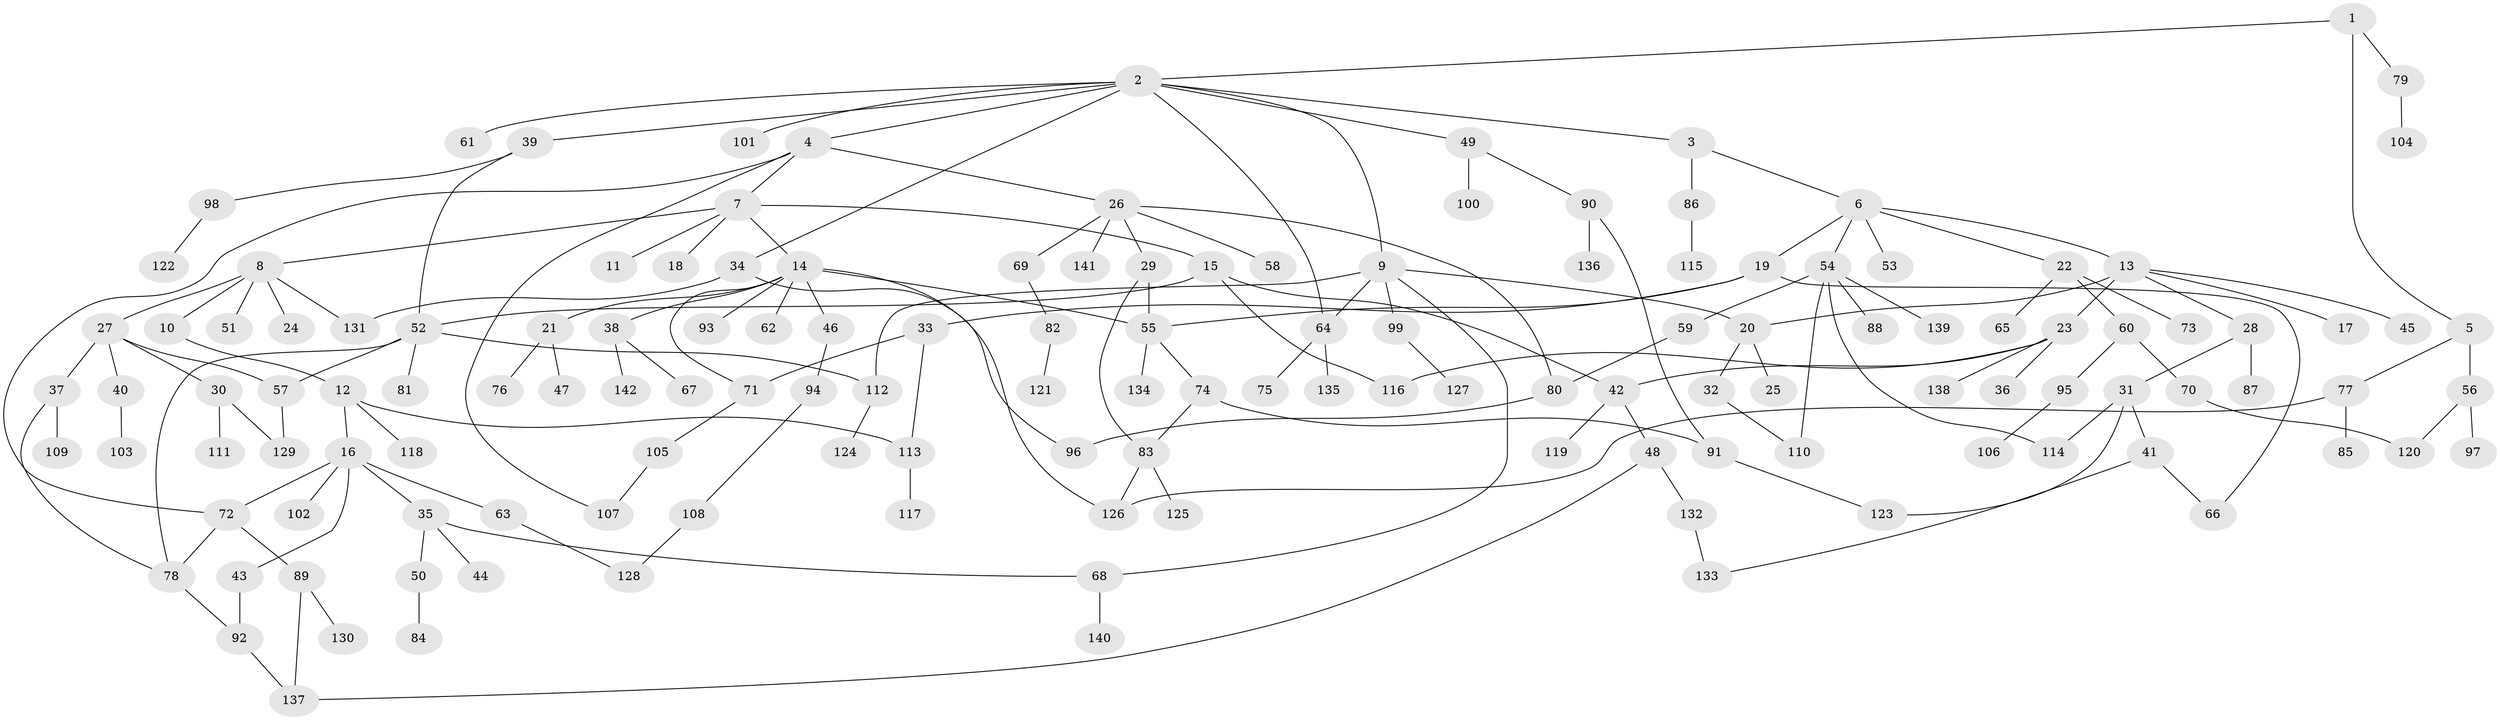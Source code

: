 // coarse degree distribution, {4: 0.08080808080808081, 9: 0.010101010101010102, 3: 0.12121212121212122, 5: 0.10101010101010101, 10: 0.010101010101010102, 7: 0.010101010101010102, 2: 0.23232323232323232, 8: 0.030303030303030304, 6: 0.020202020202020204, 1: 0.3838383838383838}
// Generated by graph-tools (version 1.1) at 2025/41/03/06/25 10:41:31]
// undirected, 142 vertices, 175 edges
graph export_dot {
graph [start="1"]
  node [color=gray90,style=filled];
  1;
  2;
  3;
  4;
  5;
  6;
  7;
  8;
  9;
  10;
  11;
  12;
  13;
  14;
  15;
  16;
  17;
  18;
  19;
  20;
  21;
  22;
  23;
  24;
  25;
  26;
  27;
  28;
  29;
  30;
  31;
  32;
  33;
  34;
  35;
  36;
  37;
  38;
  39;
  40;
  41;
  42;
  43;
  44;
  45;
  46;
  47;
  48;
  49;
  50;
  51;
  52;
  53;
  54;
  55;
  56;
  57;
  58;
  59;
  60;
  61;
  62;
  63;
  64;
  65;
  66;
  67;
  68;
  69;
  70;
  71;
  72;
  73;
  74;
  75;
  76;
  77;
  78;
  79;
  80;
  81;
  82;
  83;
  84;
  85;
  86;
  87;
  88;
  89;
  90;
  91;
  92;
  93;
  94;
  95;
  96;
  97;
  98;
  99;
  100;
  101;
  102;
  103;
  104;
  105;
  106;
  107;
  108;
  109;
  110;
  111;
  112;
  113;
  114;
  115;
  116;
  117;
  118;
  119;
  120;
  121;
  122;
  123;
  124;
  125;
  126;
  127;
  128;
  129;
  130;
  131;
  132;
  133;
  134;
  135;
  136;
  137;
  138;
  139;
  140;
  141;
  142;
  1 -- 2;
  1 -- 5;
  1 -- 79;
  2 -- 3;
  2 -- 4;
  2 -- 9;
  2 -- 34;
  2 -- 39;
  2 -- 49;
  2 -- 61;
  2 -- 64;
  2 -- 101;
  3 -- 6;
  3 -- 86;
  4 -- 7;
  4 -- 26;
  4 -- 107;
  4 -- 72;
  5 -- 56;
  5 -- 77;
  6 -- 13;
  6 -- 19;
  6 -- 22;
  6 -- 53;
  6 -- 54;
  7 -- 8;
  7 -- 11;
  7 -- 14;
  7 -- 15;
  7 -- 18;
  8 -- 10;
  8 -- 24;
  8 -- 27;
  8 -- 51;
  8 -- 131;
  9 -- 20;
  9 -- 68;
  9 -- 99;
  9 -- 64;
  9 -- 112;
  10 -- 12;
  12 -- 16;
  12 -- 118;
  12 -- 113;
  13 -- 17;
  13 -- 23;
  13 -- 28;
  13 -- 45;
  13 -- 20;
  14 -- 21;
  14 -- 38;
  14 -- 46;
  14 -- 62;
  14 -- 71;
  14 -- 93;
  14 -- 126;
  14 -- 55;
  15 -- 52;
  15 -- 116;
  15 -- 42;
  16 -- 35;
  16 -- 43;
  16 -- 63;
  16 -- 72;
  16 -- 102;
  19 -- 33;
  19 -- 55;
  19 -- 66;
  20 -- 25;
  20 -- 32;
  21 -- 47;
  21 -- 76;
  22 -- 60;
  22 -- 65;
  22 -- 73;
  23 -- 36;
  23 -- 42;
  23 -- 116;
  23 -- 138;
  26 -- 29;
  26 -- 58;
  26 -- 69;
  26 -- 141;
  26 -- 80;
  27 -- 30;
  27 -- 37;
  27 -- 40;
  27 -- 57;
  28 -- 31;
  28 -- 87;
  29 -- 83;
  29 -- 55;
  30 -- 111;
  30 -- 129;
  31 -- 41;
  31 -- 123;
  31 -- 114;
  32 -- 110;
  33 -- 113;
  33 -- 71;
  34 -- 96;
  34 -- 131;
  35 -- 44;
  35 -- 50;
  35 -- 68;
  37 -- 109;
  37 -- 78;
  38 -- 67;
  38 -- 142;
  39 -- 98;
  39 -- 52;
  40 -- 103;
  41 -- 66;
  41 -- 133;
  42 -- 48;
  42 -- 119;
  43 -- 92;
  46 -- 94;
  48 -- 132;
  48 -- 137;
  49 -- 90;
  49 -- 100;
  50 -- 84;
  52 -- 57;
  52 -- 81;
  52 -- 112;
  52 -- 78;
  54 -- 59;
  54 -- 88;
  54 -- 114;
  54 -- 139;
  54 -- 110;
  55 -- 74;
  55 -- 134;
  56 -- 97;
  56 -- 120;
  57 -- 129;
  59 -- 80;
  60 -- 70;
  60 -- 95;
  63 -- 128;
  64 -- 75;
  64 -- 135;
  68 -- 140;
  69 -- 82;
  70 -- 120;
  71 -- 105;
  72 -- 78;
  72 -- 89;
  74 -- 83;
  74 -- 91;
  77 -- 85;
  77 -- 126;
  78 -- 92;
  79 -- 104;
  80 -- 96;
  82 -- 121;
  83 -- 125;
  83 -- 126;
  86 -- 115;
  89 -- 130;
  89 -- 137;
  90 -- 91;
  90 -- 136;
  91 -- 123;
  92 -- 137;
  94 -- 108;
  95 -- 106;
  98 -- 122;
  99 -- 127;
  105 -- 107;
  108 -- 128;
  112 -- 124;
  113 -- 117;
  132 -- 133;
}
